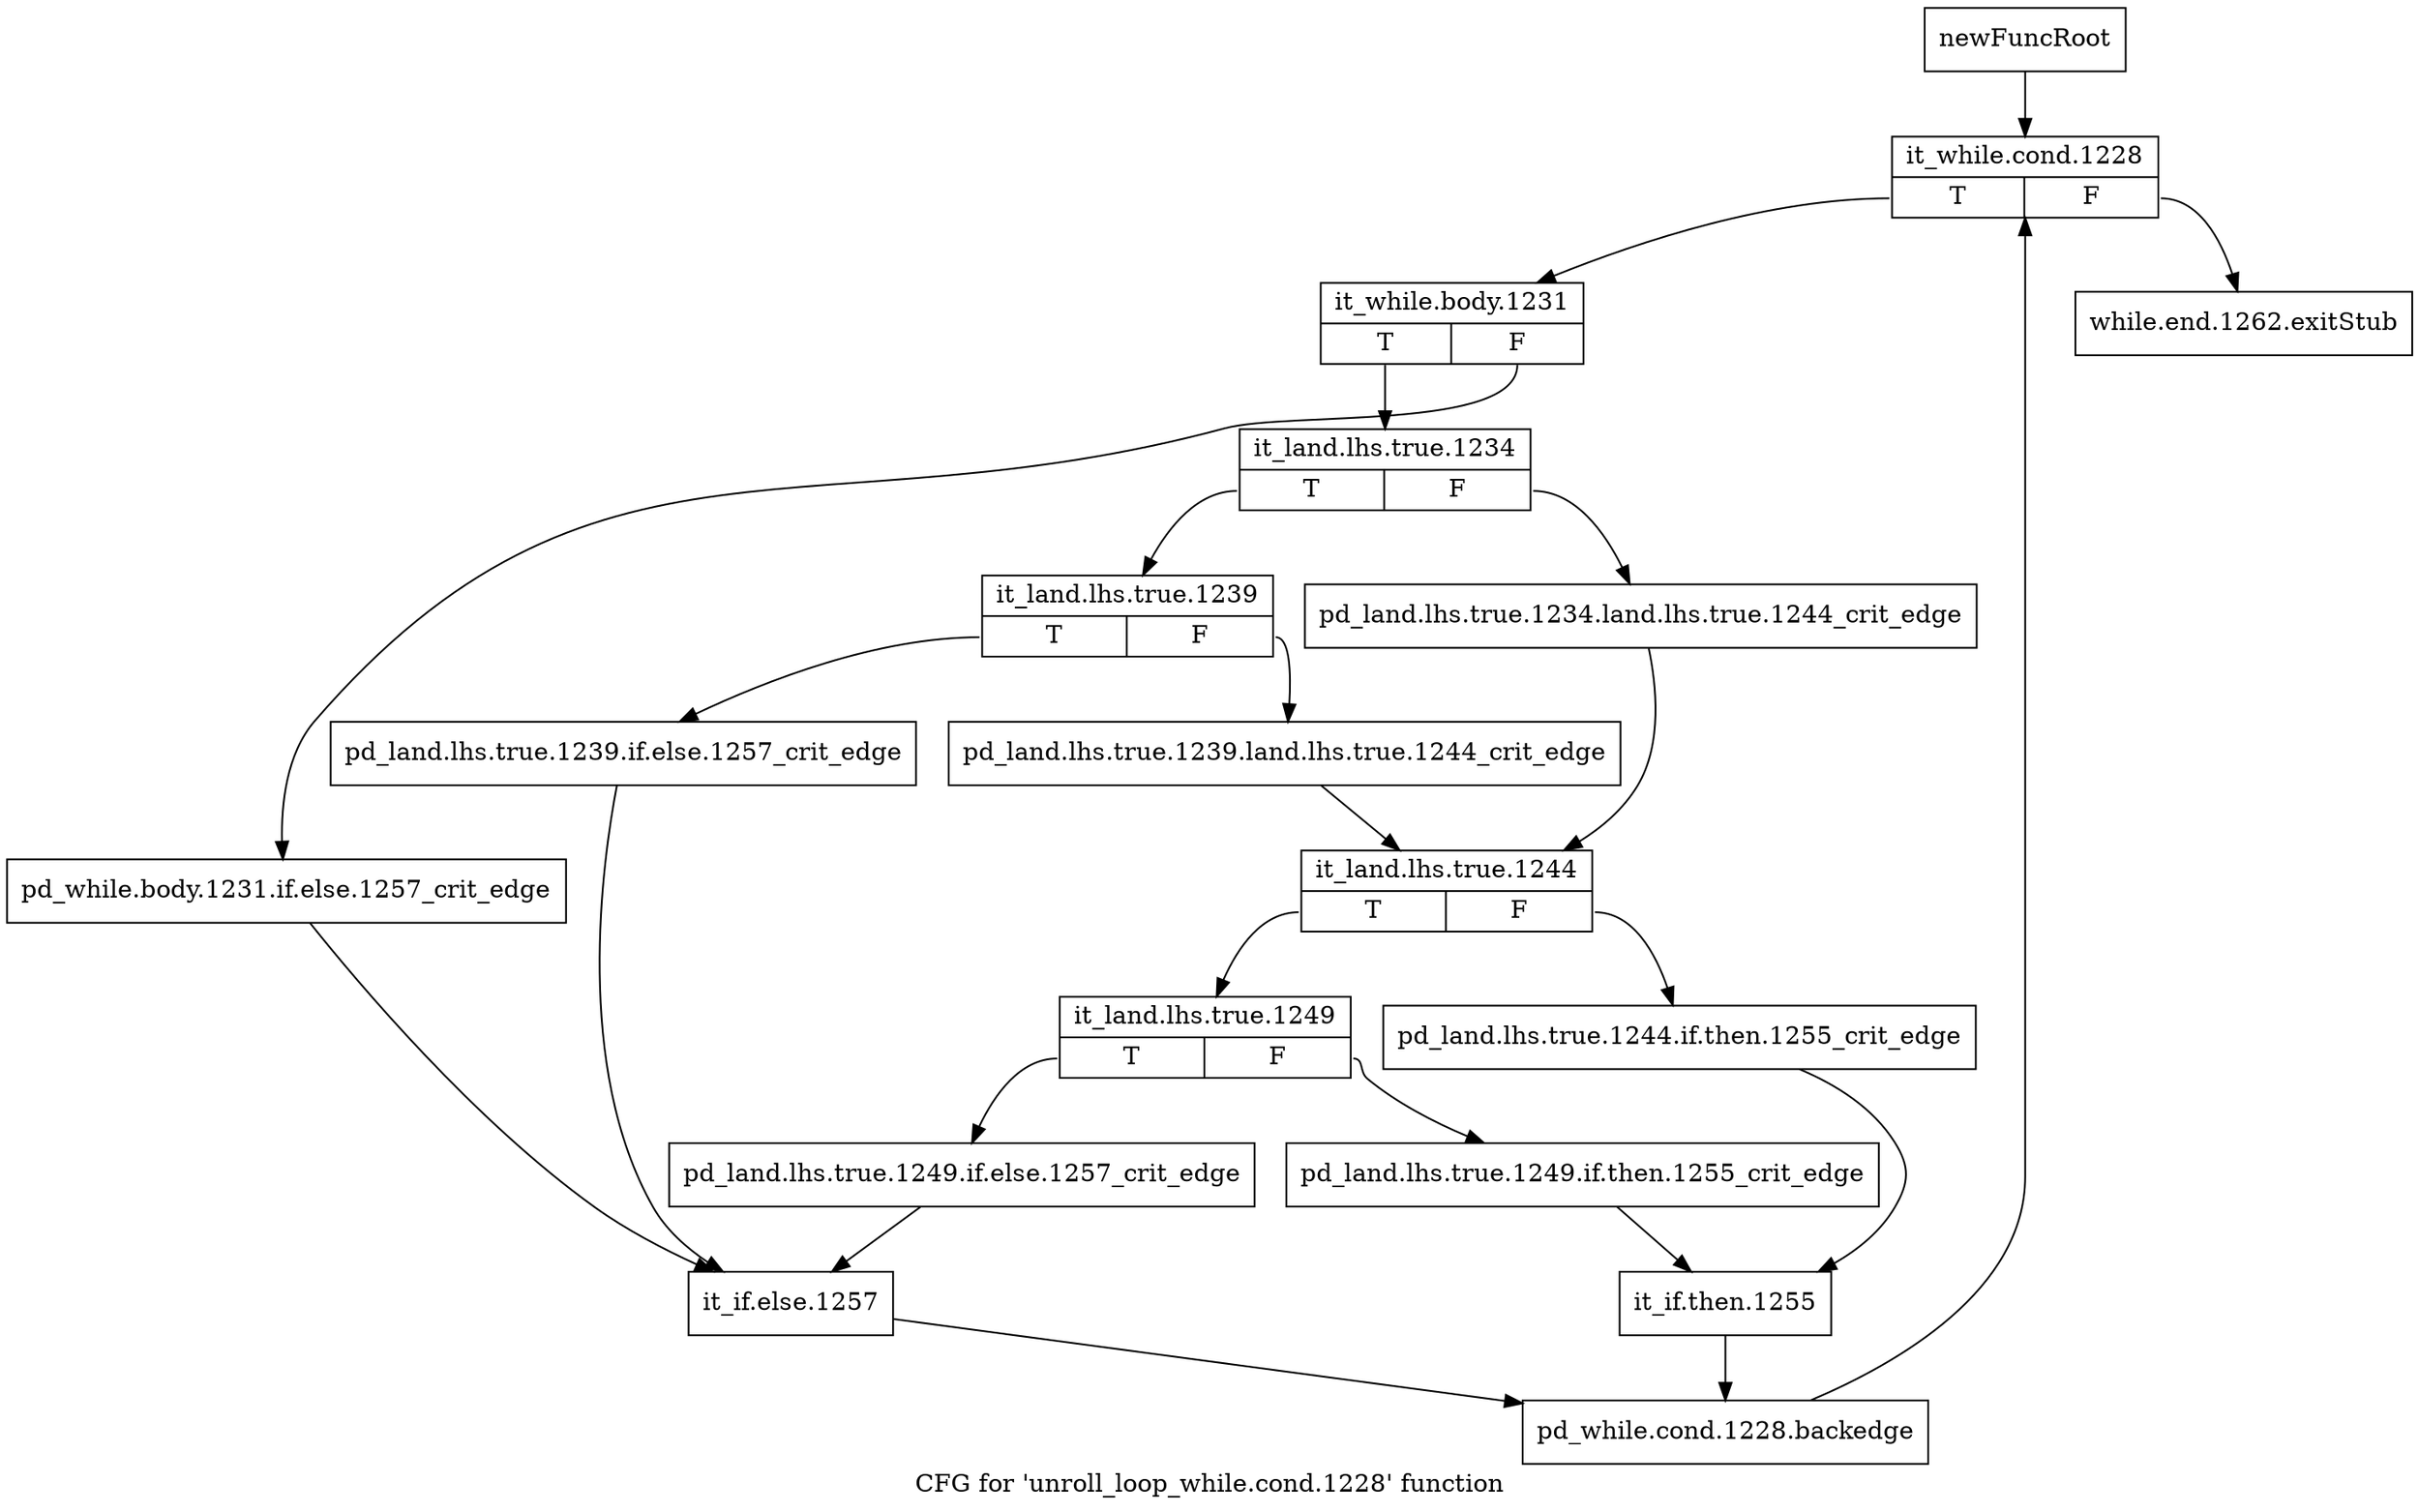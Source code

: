 digraph "CFG for 'unroll_loop_while.cond.1228' function" {
	label="CFG for 'unroll_loop_while.cond.1228' function";

	Node0xaf1bce0 [shape=record,label="{newFuncRoot}"];
	Node0xaf1bce0 -> Node0xaf1bd80;
	Node0xaf1bd30 [shape=record,label="{while.end.1262.exitStub}"];
	Node0xaf1bd80 [shape=record,label="{it_while.cond.1228|{<s0>T|<s1>F}}"];
	Node0xaf1bd80:s0 -> Node0xaf1bdd0;
	Node0xaf1bd80:s1 -> Node0xaf1bd30;
	Node0xaf1bdd0 [shape=record,label="{it_while.body.1231|{<s0>T|<s1>F}}"];
	Node0xaf1bdd0:s0 -> Node0xaf1be70;
	Node0xaf1bdd0:s1 -> Node0xaf1be20;
	Node0xaf1be20 [shape=record,label="{pd_while.body.1231.if.else.1257_crit_edge}"];
	Node0xaf1be20 -> Node0xaf1c1e0;
	Node0xaf1be70 [shape=record,label="{it_land.lhs.true.1234|{<s0>T|<s1>F}}"];
	Node0xaf1be70:s0 -> Node0xaf1bf10;
	Node0xaf1be70:s1 -> Node0xaf1bec0;
	Node0xaf1bec0 [shape=record,label="{pd_land.lhs.true.1234.land.lhs.true.1244_crit_edge}"];
	Node0xaf1bec0 -> Node0xaf1bfb0;
	Node0xaf1bf10 [shape=record,label="{it_land.lhs.true.1239|{<s0>T|<s1>F}}"];
	Node0xaf1bf10:s0 -> Node0xaf1c190;
	Node0xaf1bf10:s1 -> Node0xaf1bf60;
	Node0xaf1bf60 [shape=record,label="{pd_land.lhs.true.1239.land.lhs.true.1244_crit_edge}"];
	Node0xaf1bf60 -> Node0xaf1bfb0;
	Node0xaf1bfb0 [shape=record,label="{it_land.lhs.true.1244|{<s0>T|<s1>F}}"];
	Node0xaf1bfb0:s0 -> Node0xaf1c050;
	Node0xaf1bfb0:s1 -> Node0xaf1c000;
	Node0xaf1c000 [shape=record,label="{pd_land.lhs.true.1244.if.then.1255_crit_edge}"];
	Node0xaf1c000 -> Node0xaf1c0f0;
	Node0xaf1c050 [shape=record,label="{it_land.lhs.true.1249|{<s0>T|<s1>F}}"];
	Node0xaf1c050:s0 -> Node0xaf1c140;
	Node0xaf1c050:s1 -> Node0xaf1c0a0;
	Node0xaf1c0a0 [shape=record,label="{pd_land.lhs.true.1249.if.then.1255_crit_edge}"];
	Node0xaf1c0a0 -> Node0xaf1c0f0;
	Node0xaf1c0f0 [shape=record,label="{it_if.then.1255}"];
	Node0xaf1c0f0 -> Node0xaf1c230;
	Node0xaf1c140 [shape=record,label="{pd_land.lhs.true.1249.if.else.1257_crit_edge}"];
	Node0xaf1c140 -> Node0xaf1c1e0;
	Node0xaf1c190 [shape=record,label="{pd_land.lhs.true.1239.if.else.1257_crit_edge}"];
	Node0xaf1c190 -> Node0xaf1c1e0;
	Node0xaf1c1e0 [shape=record,label="{it_if.else.1257}"];
	Node0xaf1c1e0 -> Node0xaf1c230;
	Node0xaf1c230 [shape=record,label="{pd_while.cond.1228.backedge}"];
	Node0xaf1c230 -> Node0xaf1bd80;
}
